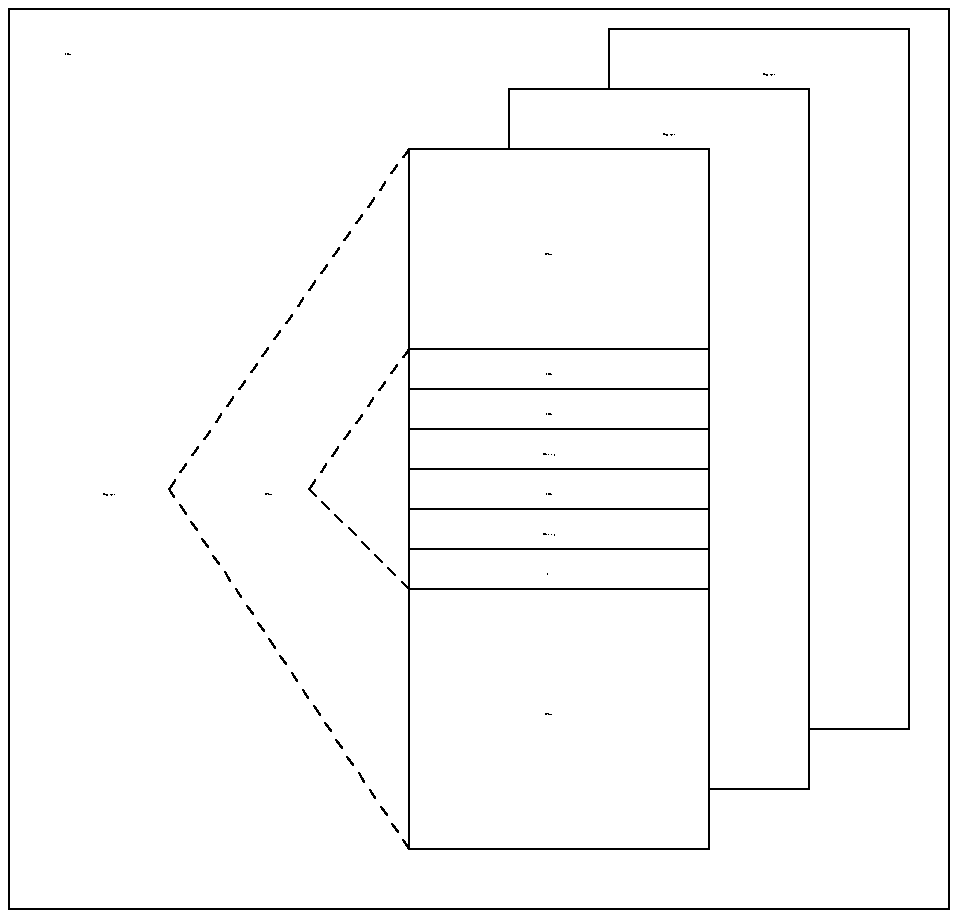 ...\"
...\"  @OSF_COPYRIGHT@
...\"  COPYRIGHT NOTICE
...\"  Copyright (c) 1990, 1991, 1992, 1993 Open Software Foundation, Inc.
...\"  ALL RIGHTS RESERVED (DCE).  See the file named COPYRIGHT.DCE in the
...\"  src directory for the full copyright text.
...\"
...\"
...\" HISTORY
...\" $Log: 3k_dfs_18.pic,v $
...\" Revision 1.1.2.3  1993/01/29  17:21:43  cjd
...\" 	Embedded copyright notice
...\" 	[1993/01/29  17:06:44  cjd]
...\"
...\" Revision 1.1.2.2  1992/09/01  17:19:30  weir
...\" 	Moved
...\" 	[1992/09/01  17:04:27  weir]
...\" 
...\" Revision 1.1  1992/01/29  15:42:29  damon
...\" 	Initial revision
...\" 
...\" $EndLog$
...\"
...\" (c) Copyright 1991, Open Software Foundation, Inc. ALL RIGHTS RESERVED
.PS
scale = 80
line  dashed from 160, 224 \
	to 120, 168 \
	to 160, 128 
line  dashed from 160, 304 \
	to 64, 168 \
	to 160, 24 
"\fR\s10 Disk\s0\fP"  at 24, 344
box  wid 376 ht 360 at 188, 180
"\fR\s10Aggregate\s0\fP"  at 264, 312
"\fR\s10Aggregate\s0\fP"  at 304, 336
line   from 240, 328 \
	to 240, 352 \
	to 360, 352 \
	to 360, 72 \
	to 320, 72 
line   from 200, 304 \
	to 200, 328 \
	to 320, 328 \
	to 320, 48 \
	to 280, 48 
"\fR\s10...\s0\fP"  at 216, 136
"\fR\s10Directory\s0\fP"  at 216, 152
"\fR\s10File\s0\fP"  at 216, 168
"\fR\s10Directory\s0\fP"  at 216, 184
"\fR\s10File\s0\fP"  at 216, 200
"\fR\s10File\s0\fP"  at 216, 216
"\fR\s10Fileset\s0\fP"  at 216, 80
"\fR\s10Fileset\s0\fP"  at 216, 264
"\fR\s10Fileset\s0\fP"  at 104, 168
"\fR\s10Aggregate\s0\fP"  at 40, 168
box  wid 120 ht 280 at 220, 164
line   from 160, 224 \
	to 280, 224 
line   from 160, 208 \
	to 280, 208 
line   from 160, 192 \
	to 280, 192 
line   from 160, 176 \
	to 280, 176 
line   from 160, 160 \
	to 280, 160 
line   from 160, 144 \
	to 280, 144 
line   from 160, 128 \
	to 280, 128 
.PE
